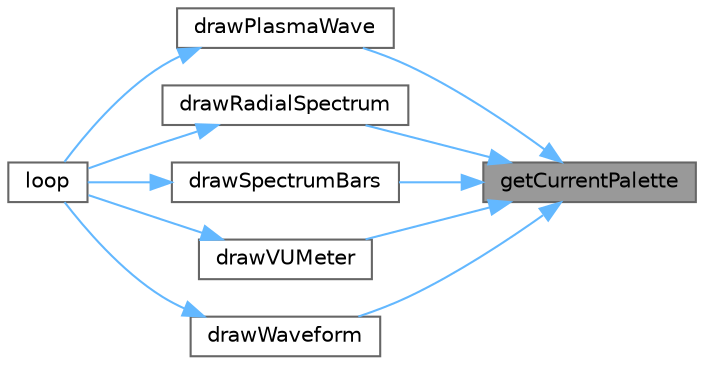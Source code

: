 digraph "getCurrentPalette"
{
 // INTERACTIVE_SVG=YES
 // LATEX_PDF_SIZE
  bgcolor="transparent";
  edge [fontname=Helvetica,fontsize=10,labelfontname=Helvetica,labelfontsize=10];
  node [fontname=Helvetica,fontsize=10,shape=box,height=0.2,width=0.4];
  rankdir="RL";
  Node1 [id="Node000001",label="getCurrentPalette",height=0.2,width=0.4,color="gray40", fillcolor="grey60", style="filled", fontcolor="black",tooltip=" "];
  Node1 -> Node2 [id="edge1_Node000001_Node000002",dir="back",color="steelblue1",style="solid",tooltip=" "];
  Node2 [id="Node000002",label="drawPlasmaWave",height=0.2,width=0.4,color="grey40", fillcolor="white", style="filled",URL="$da/dc7/advanced_8h_af4da42dfe08a23565ea1e23ec581578b.html#af4da42dfe08a23565ea1e23ec581578b",tooltip=" "];
  Node2 -> Node3 [id="edge2_Node000002_Node000003",dir="back",color="steelblue1",style="solid",tooltip=" "];
  Node3 [id="Node000003",label="loop",height=0.2,width=0.4,color="grey40", fillcolor="white", style="filled",URL="$da/dc7/advanced_8h_afe461d27b9c48d5921c00d521181f12f.html#afe461d27b9c48d5921c00d521181f12f",tooltip=" "];
  Node1 -> Node4 [id="edge3_Node000001_Node000004",dir="back",color="steelblue1",style="solid",tooltip=" "];
  Node4 [id="Node000004",label="drawRadialSpectrum",height=0.2,width=0.4,color="grey40", fillcolor="white", style="filled",URL="$da/dc7/advanced_8h_a1cb66ba9db640f75ab7a41376a7ce3bb.html#a1cb66ba9db640f75ab7a41376a7ce3bb",tooltip=" "];
  Node4 -> Node3 [id="edge4_Node000004_Node000003",dir="back",color="steelblue1",style="solid",tooltip=" "];
  Node1 -> Node5 [id="edge5_Node000001_Node000005",dir="back",color="steelblue1",style="solid",tooltip=" "];
  Node5 [id="Node000005",label="drawSpectrumBars",height=0.2,width=0.4,color="grey40", fillcolor="white", style="filled",URL="$da/dc7/advanced_8h_a7ebf00c71c3618212a09f31e43a347f6.html#a7ebf00c71c3618212a09f31e43a347f6",tooltip=" "];
  Node5 -> Node3 [id="edge6_Node000005_Node000003",dir="back",color="steelblue1",style="solid",tooltip=" "];
  Node1 -> Node6 [id="edge7_Node000001_Node000006",dir="back",color="steelblue1",style="solid",tooltip=" "];
  Node6 [id="Node000006",label="drawVUMeter",height=0.2,width=0.4,color="grey40", fillcolor="white", style="filled",URL="$da/dc7/advanced_8h_a3cd847c9f0a4c2d5196727427f9900fe.html#a3cd847c9f0a4c2d5196727427f9900fe",tooltip=" "];
  Node6 -> Node3 [id="edge8_Node000006_Node000003",dir="back",color="steelblue1",style="solid",tooltip=" "];
  Node1 -> Node7 [id="edge9_Node000001_Node000007",dir="back",color="steelblue1",style="solid",tooltip=" "];
  Node7 [id="Node000007",label="drawWaveform",height=0.2,width=0.4,color="grey40", fillcolor="white", style="filled",URL="$da/dc7/advanced_8h_a715d5587b1a493c350ae39b13e881463.html#a715d5587b1a493c350ae39b13e881463",tooltip=" "];
  Node7 -> Node3 [id="edge10_Node000007_Node000003",dir="back",color="steelblue1",style="solid",tooltip=" "];
}
